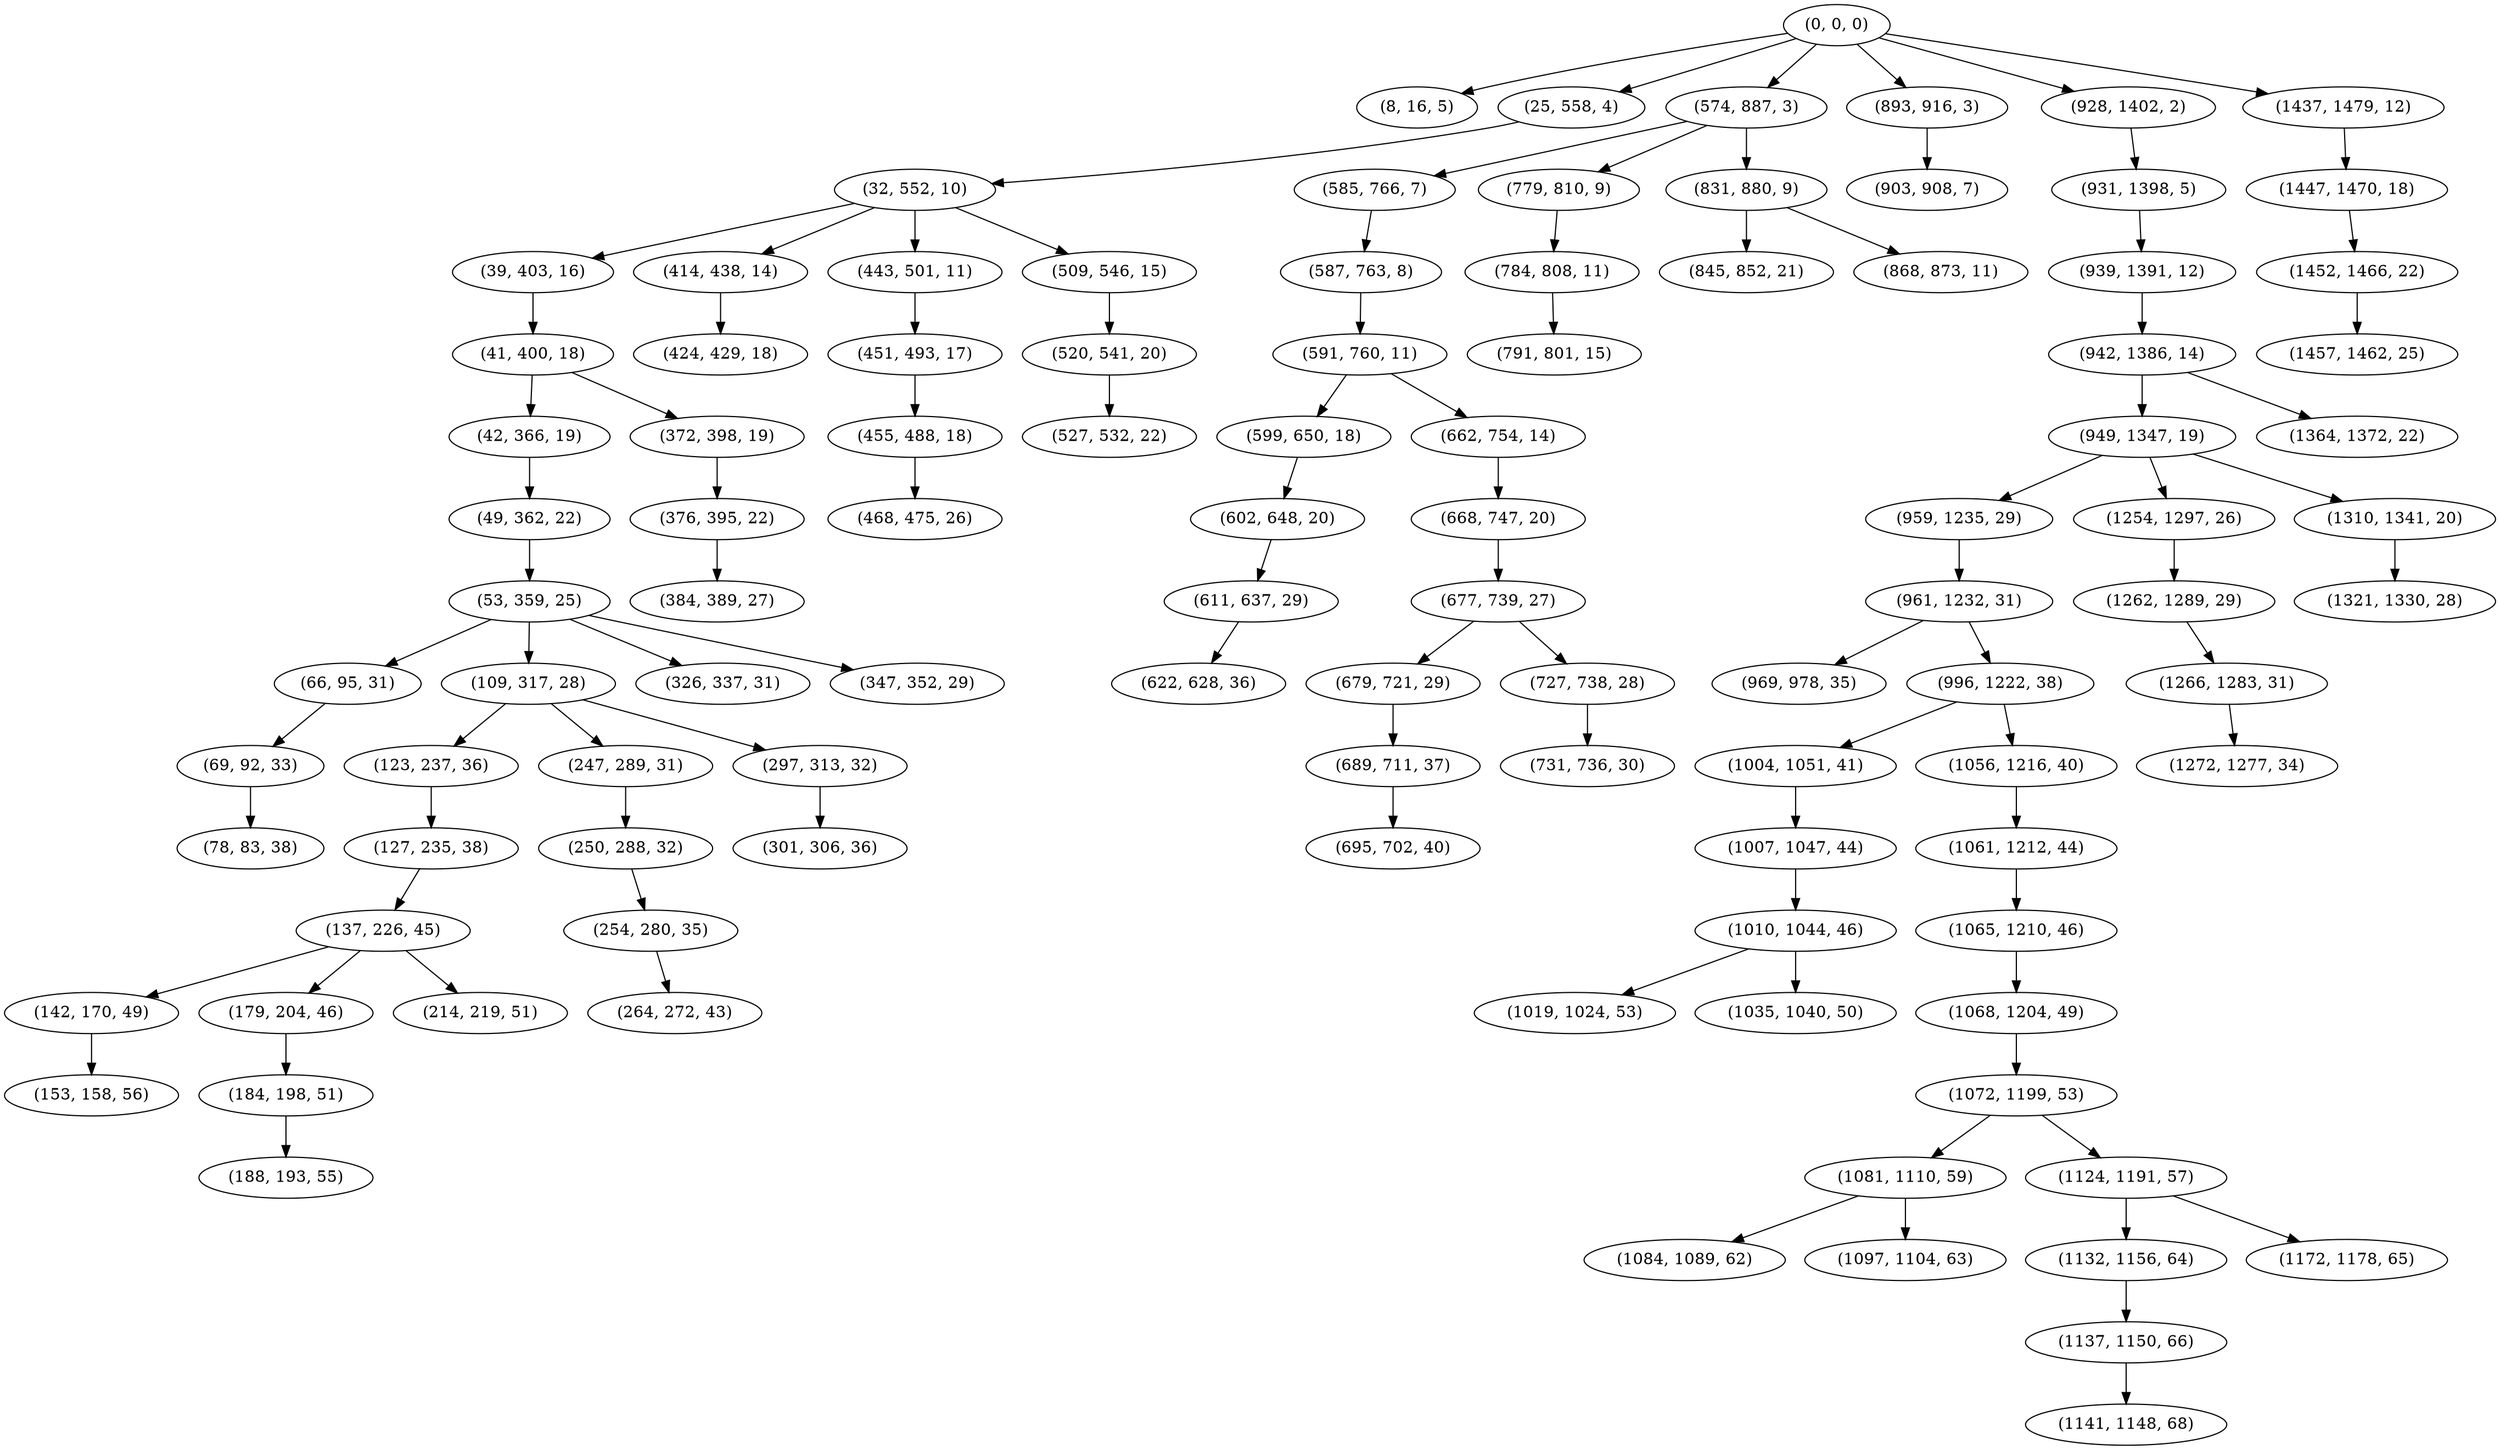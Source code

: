 digraph tree {
    "(0, 0, 0)";
    "(8, 16, 5)";
    "(25, 558, 4)";
    "(32, 552, 10)";
    "(39, 403, 16)";
    "(41, 400, 18)";
    "(42, 366, 19)";
    "(49, 362, 22)";
    "(53, 359, 25)";
    "(66, 95, 31)";
    "(69, 92, 33)";
    "(78, 83, 38)";
    "(109, 317, 28)";
    "(123, 237, 36)";
    "(127, 235, 38)";
    "(137, 226, 45)";
    "(142, 170, 49)";
    "(153, 158, 56)";
    "(179, 204, 46)";
    "(184, 198, 51)";
    "(188, 193, 55)";
    "(214, 219, 51)";
    "(247, 289, 31)";
    "(250, 288, 32)";
    "(254, 280, 35)";
    "(264, 272, 43)";
    "(297, 313, 32)";
    "(301, 306, 36)";
    "(326, 337, 31)";
    "(347, 352, 29)";
    "(372, 398, 19)";
    "(376, 395, 22)";
    "(384, 389, 27)";
    "(414, 438, 14)";
    "(424, 429, 18)";
    "(443, 501, 11)";
    "(451, 493, 17)";
    "(455, 488, 18)";
    "(468, 475, 26)";
    "(509, 546, 15)";
    "(520, 541, 20)";
    "(527, 532, 22)";
    "(574, 887, 3)";
    "(585, 766, 7)";
    "(587, 763, 8)";
    "(591, 760, 11)";
    "(599, 650, 18)";
    "(602, 648, 20)";
    "(611, 637, 29)";
    "(622, 628, 36)";
    "(662, 754, 14)";
    "(668, 747, 20)";
    "(677, 739, 27)";
    "(679, 721, 29)";
    "(689, 711, 37)";
    "(695, 702, 40)";
    "(727, 738, 28)";
    "(731, 736, 30)";
    "(779, 810, 9)";
    "(784, 808, 11)";
    "(791, 801, 15)";
    "(831, 880, 9)";
    "(845, 852, 21)";
    "(868, 873, 11)";
    "(893, 916, 3)";
    "(903, 908, 7)";
    "(928, 1402, 2)";
    "(931, 1398, 5)";
    "(939, 1391, 12)";
    "(942, 1386, 14)";
    "(949, 1347, 19)";
    "(959, 1235, 29)";
    "(961, 1232, 31)";
    "(969, 978, 35)";
    "(996, 1222, 38)";
    "(1004, 1051, 41)";
    "(1007, 1047, 44)";
    "(1010, 1044, 46)";
    "(1019, 1024, 53)";
    "(1035, 1040, 50)";
    "(1056, 1216, 40)";
    "(1061, 1212, 44)";
    "(1065, 1210, 46)";
    "(1068, 1204, 49)";
    "(1072, 1199, 53)";
    "(1081, 1110, 59)";
    "(1084, 1089, 62)";
    "(1097, 1104, 63)";
    "(1124, 1191, 57)";
    "(1132, 1156, 64)";
    "(1137, 1150, 66)";
    "(1141, 1148, 68)";
    "(1172, 1178, 65)";
    "(1254, 1297, 26)";
    "(1262, 1289, 29)";
    "(1266, 1283, 31)";
    "(1272, 1277, 34)";
    "(1310, 1341, 20)";
    "(1321, 1330, 28)";
    "(1364, 1372, 22)";
    "(1437, 1479, 12)";
    "(1447, 1470, 18)";
    "(1452, 1466, 22)";
    "(1457, 1462, 25)";
    "(0, 0, 0)" -> "(8, 16, 5)";
    "(0, 0, 0)" -> "(25, 558, 4)";
    "(0, 0, 0)" -> "(574, 887, 3)";
    "(0, 0, 0)" -> "(893, 916, 3)";
    "(0, 0, 0)" -> "(928, 1402, 2)";
    "(0, 0, 0)" -> "(1437, 1479, 12)";
    "(25, 558, 4)" -> "(32, 552, 10)";
    "(32, 552, 10)" -> "(39, 403, 16)";
    "(32, 552, 10)" -> "(414, 438, 14)";
    "(32, 552, 10)" -> "(443, 501, 11)";
    "(32, 552, 10)" -> "(509, 546, 15)";
    "(39, 403, 16)" -> "(41, 400, 18)";
    "(41, 400, 18)" -> "(42, 366, 19)";
    "(41, 400, 18)" -> "(372, 398, 19)";
    "(42, 366, 19)" -> "(49, 362, 22)";
    "(49, 362, 22)" -> "(53, 359, 25)";
    "(53, 359, 25)" -> "(66, 95, 31)";
    "(53, 359, 25)" -> "(109, 317, 28)";
    "(53, 359, 25)" -> "(326, 337, 31)";
    "(53, 359, 25)" -> "(347, 352, 29)";
    "(66, 95, 31)" -> "(69, 92, 33)";
    "(69, 92, 33)" -> "(78, 83, 38)";
    "(109, 317, 28)" -> "(123, 237, 36)";
    "(109, 317, 28)" -> "(247, 289, 31)";
    "(109, 317, 28)" -> "(297, 313, 32)";
    "(123, 237, 36)" -> "(127, 235, 38)";
    "(127, 235, 38)" -> "(137, 226, 45)";
    "(137, 226, 45)" -> "(142, 170, 49)";
    "(137, 226, 45)" -> "(179, 204, 46)";
    "(137, 226, 45)" -> "(214, 219, 51)";
    "(142, 170, 49)" -> "(153, 158, 56)";
    "(179, 204, 46)" -> "(184, 198, 51)";
    "(184, 198, 51)" -> "(188, 193, 55)";
    "(247, 289, 31)" -> "(250, 288, 32)";
    "(250, 288, 32)" -> "(254, 280, 35)";
    "(254, 280, 35)" -> "(264, 272, 43)";
    "(297, 313, 32)" -> "(301, 306, 36)";
    "(372, 398, 19)" -> "(376, 395, 22)";
    "(376, 395, 22)" -> "(384, 389, 27)";
    "(414, 438, 14)" -> "(424, 429, 18)";
    "(443, 501, 11)" -> "(451, 493, 17)";
    "(451, 493, 17)" -> "(455, 488, 18)";
    "(455, 488, 18)" -> "(468, 475, 26)";
    "(509, 546, 15)" -> "(520, 541, 20)";
    "(520, 541, 20)" -> "(527, 532, 22)";
    "(574, 887, 3)" -> "(585, 766, 7)";
    "(574, 887, 3)" -> "(779, 810, 9)";
    "(574, 887, 3)" -> "(831, 880, 9)";
    "(585, 766, 7)" -> "(587, 763, 8)";
    "(587, 763, 8)" -> "(591, 760, 11)";
    "(591, 760, 11)" -> "(599, 650, 18)";
    "(591, 760, 11)" -> "(662, 754, 14)";
    "(599, 650, 18)" -> "(602, 648, 20)";
    "(602, 648, 20)" -> "(611, 637, 29)";
    "(611, 637, 29)" -> "(622, 628, 36)";
    "(662, 754, 14)" -> "(668, 747, 20)";
    "(668, 747, 20)" -> "(677, 739, 27)";
    "(677, 739, 27)" -> "(679, 721, 29)";
    "(677, 739, 27)" -> "(727, 738, 28)";
    "(679, 721, 29)" -> "(689, 711, 37)";
    "(689, 711, 37)" -> "(695, 702, 40)";
    "(727, 738, 28)" -> "(731, 736, 30)";
    "(779, 810, 9)" -> "(784, 808, 11)";
    "(784, 808, 11)" -> "(791, 801, 15)";
    "(831, 880, 9)" -> "(845, 852, 21)";
    "(831, 880, 9)" -> "(868, 873, 11)";
    "(893, 916, 3)" -> "(903, 908, 7)";
    "(928, 1402, 2)" -> "(931, 1398, 5)";
    "(931, 1398, 5)" -> "(939, 1391, 12)";
    "(939, 1391, 12)" -> "(942, 1386, 14)";
    "(942, 1386, 14)" -> "(949, 1347, 19)";
    "(942, 1386, 14)" -> "(1364, 1372, 22)";
    "(949, 1347, 19)" -> "(959, 1235, 29)";
    "(949, 1347, 19)" -> "(1254, 1297, 26)";
    "(949, 1347, 19)" -> "(1310, 1341, 20)";
    "(959, 1235, 29)" -> "(961, 1232, 31)";
    "(961, 1232, 31)" -> "(969, 978, 35)";
    "(961, 1232, 31)" -> "(996, 1222, 38)";
    "(996, 1222, 38)" -> "(1004, 1051, 41)";
    "(996, 1222, 38)" -> "(1056, 1216, 40)";
    "(1004, 1051, 41)" -> "(1007, 1047, 44)";
    "(1007, 1047, 44)" -> "(1010, 1044, 46)";
    "(1010, 1044, 46)" -> "(1019, 1024, 53)";
    "(1010, 1044, 46)" -> "(1035, 1040, 50)";
    "(1056, 1216, 40)" -> "(1061, 1212, 44)";
    "(1061, 1212, 44)" -> "(1065, 1210, 46)";
    "(1065, 1210, 46)" -> "(1068, 1204, 49)";
    "(1068, 1204, 49)" -> "(1072, 1199, 53)";
    "(1072, 1199, 53)" -> "(1081, 1110, 59)";
    "(1072, 1199, 53)" -> "(1124, 1191, 57)";
    "(1081, 1110, 59)" -> "(1084, 1089, 62)";
    "(1081, 1110, 59)" -> "(1097, 1104, 63)";
    "(1124, 1191, 57)" -> "(1132, 1156, 64)";
    "(1124, 1191, 57)" -> "(1172, 1178, 65)";
    "(1132, 1156, 64)" -> "(1137, 1150, 66)";
    "(1137, 1150, 66)" -> "(1141, 1148, 68)";
    "(1254, 1297, 26)" -> "(1262, 1289, 29)";
    "(1262, 1289, 29)" -> "(1266, 1283, 31)";
    "(1266, 1283, 31)" -> "(1272, 1277, 34)";
    "(1310, 1341, 20)" -> "(1321, 1330, 28)";
    "(1437, 1479, 12)" -> "(1447, 1470, 18)";
    "(1447, 1470, 18)" -> "(1452, 1466, 22)";
    "(1452, 1466, 22)" -> "(1457, 1462, 25)";
}
